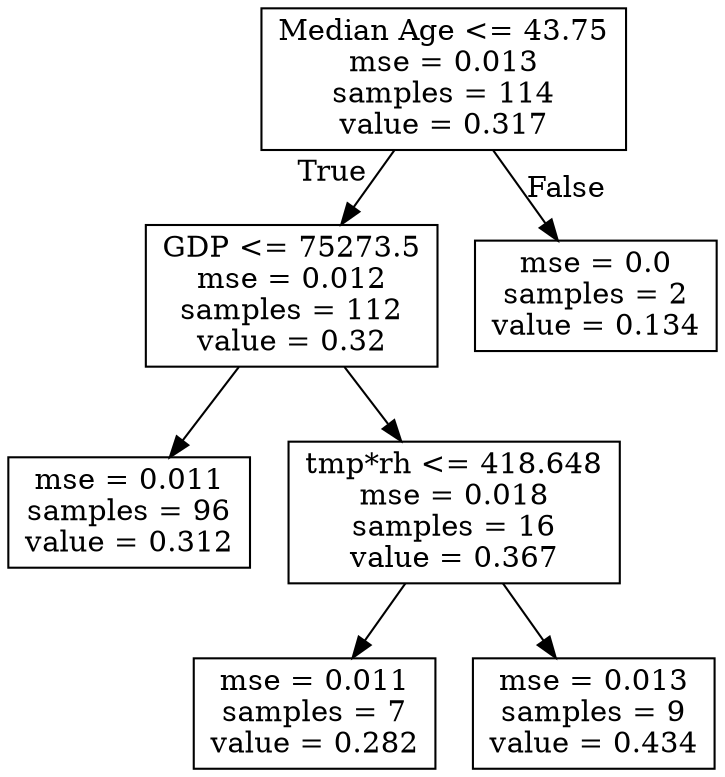 digraph Tree {
node [shape=box] ;
0 [label="Median Age <= 43.75\nmse = 0.013\nsamples = 114\nvalue = 0.317"] ;
1 [label="GDP <= 75273.5\nmse = 0.012\nsamples = 112\nvalue = 0.32"] ;
0 -> 1 [labeldistance=2.5, labelangle=45, headlabel="True"] ;
2 [label="mse = 0.011\nsamples = 96\nvalue = 0.312"] ;
1 -> 2 ;
3 [label="tmp*rh <= 418.648\nmse = 0.018\nsamples = 16\nvalue = 0.367"] ;
1 -> 3 ;
4 [label="mse = 0.011\nsamples = 7\nvalue = 0.282"] ;
3 -> 4 ;
5 [label="mse = 0.013\nsamples = 9\nvalue = 0.434"] ;
3 -> 5 ;
6 [label="mse = 0.0\nsamples = 2\nvalue = 0.134"] ;
0 -> 6 [labeldistance=2.5, labelangle=-45, headlabel="False"] ;
}